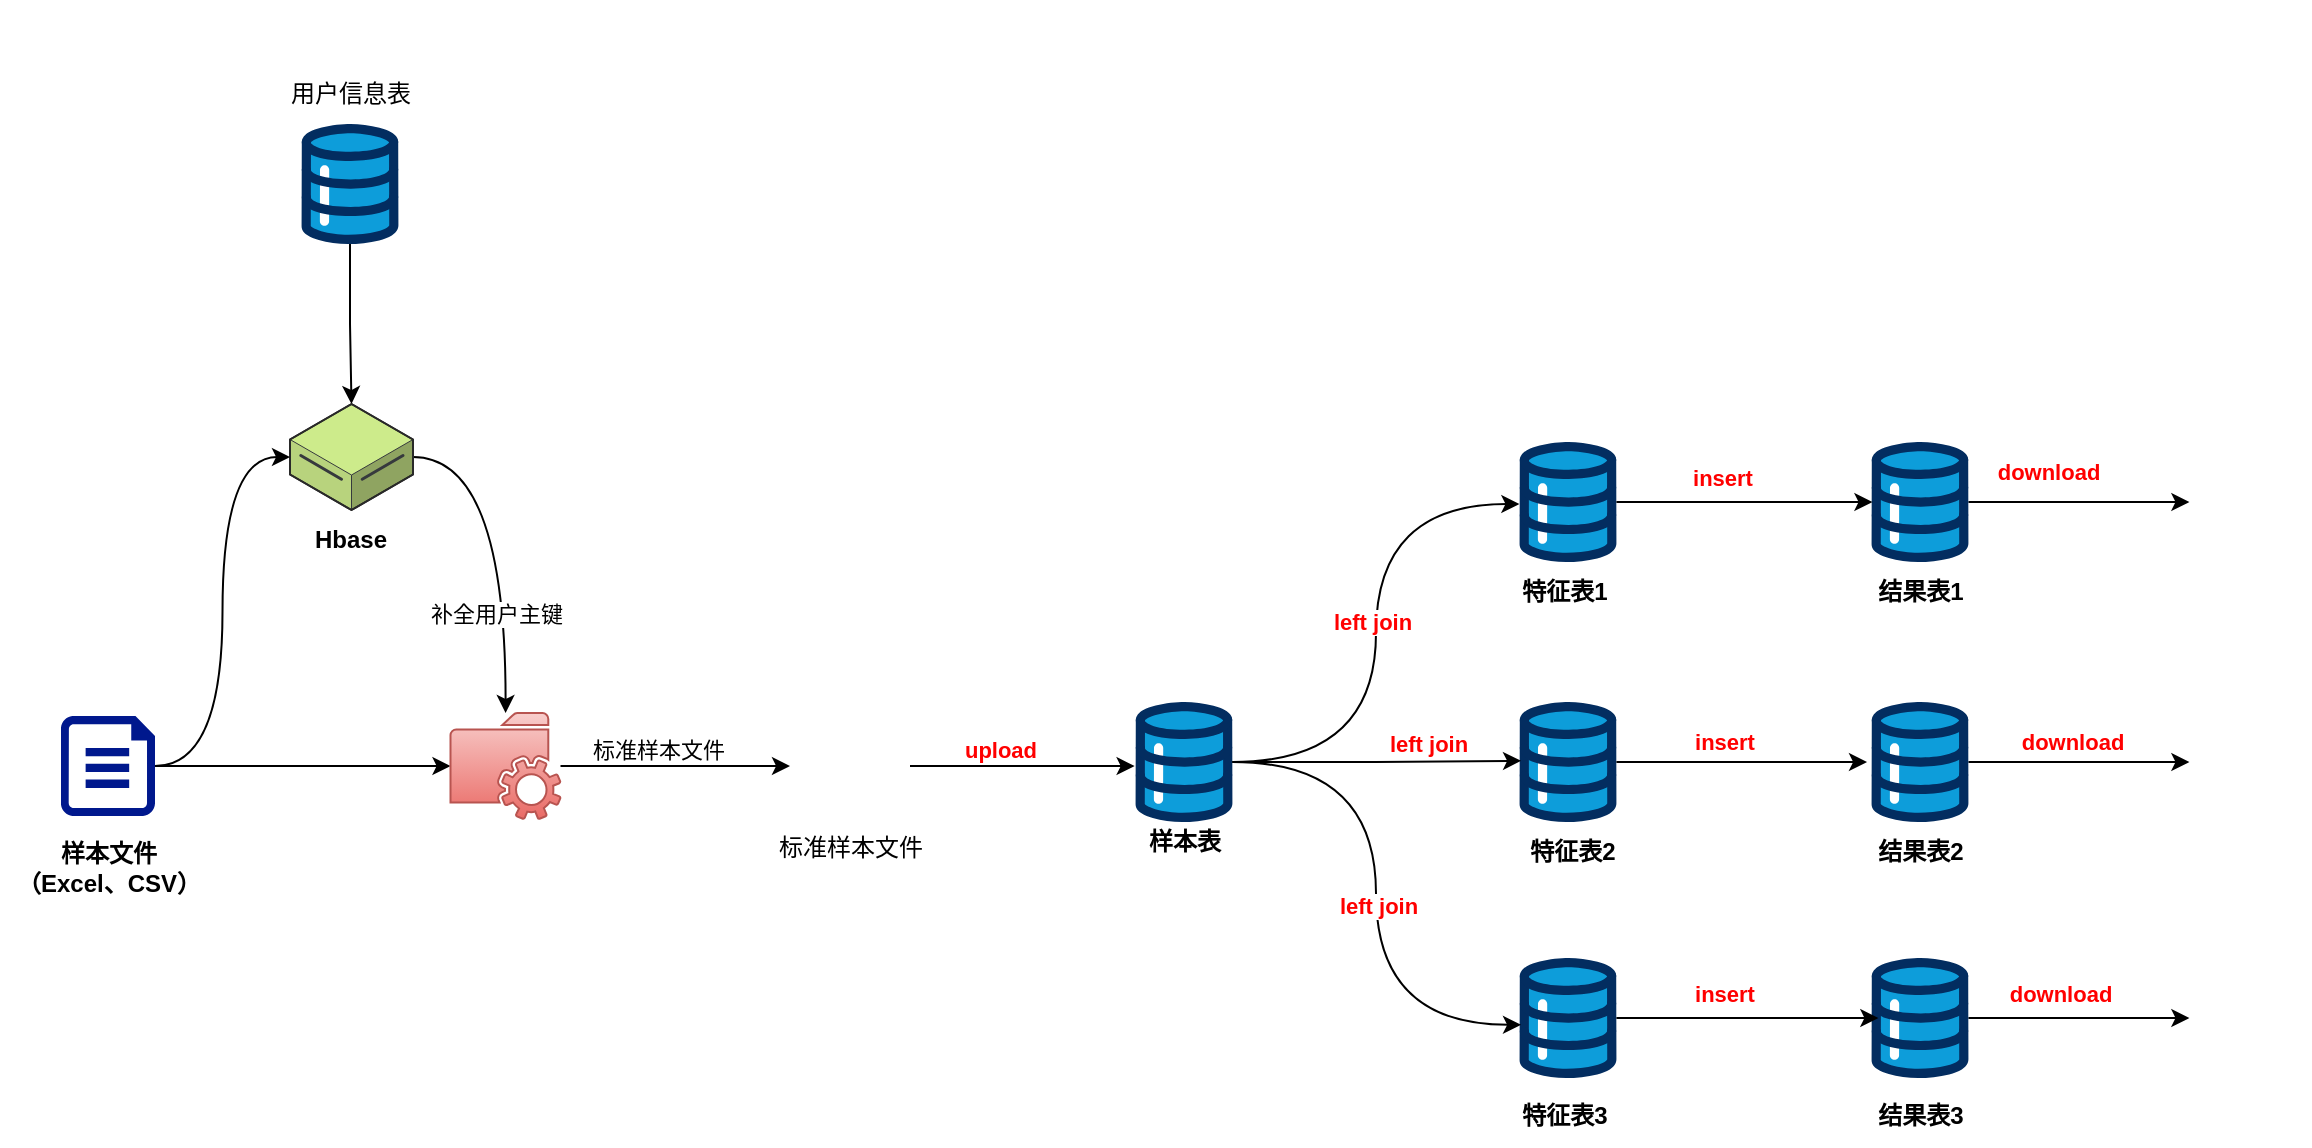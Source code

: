 <mxfile version="24.2.5" type="github">
  <diagram name="第 1 页" id="nS08pbbxPLxsnJHfObcM">
    <mxGraphModel dx="3190" dy="830" grid="0" gridSize="10" guides="1" tooltips="1" connect="1" arrows="1" fold="1" page="1" pageScale="1" pageWidth="1654" pageHeight="2336" math="0" shadow="0">
      <root>
        <mxCell id="0" />
        <mxCell id="1" parent="0" />
        <mxCell id="TP0C0GY9VGcONY3AiUD3-8" style="edgeStyle=orthogonalEdgeStyle;rounded=0;orthogonalLoop=1;jettySize=auto;html=1;exitX=1;exitY=0.5;exitDx=0;exitDy=0;exitPerimeter=0;" edge="1" parent="1" source="7YhYDcOaufsSBROJGKCy-3" target="TP0C0GY9VGcONY3AiUD3-6">
          <mxGeometry relative="1" as="geometry" />
        </mxCell>
        <mxCell id="7YhYDcOaufsSBROJGKCy-3" value="" style="sketch=0;aspect=fixed;pointerEvents=1;shadow=0;dashed=0;html=1;strokeColor=none;labelPosition=center;verticalLabelPosition=bottom;verticalAlign=top;align=center;fillColor=#00188D;shape=mxgraph.azure.file;fontStyle=1" parent="1" vertex="1">
          <mxGeometry x="23.5" y="462" width="47" height="50" as="geometry" />
        </mxCell>
        <mxCell id="7YhYDcOaufsSBROJGKCy-17" value="" style="edgeStyle=orthogonalEdgeStyle;rounded=0;orthogonalLoop=1;jettySize=auto;html=1;entryX=-0.002;entryY=0.517;entryDx=0;entryDy=0;entryPerimeter=0;curved=1;fontStyle=1" parent="1" source="7YhYDcOaufsSBROJGKCy-4" target="7YhYDcOaufsSBROJGKCy-13" edge="1">
          <mxGeometry relative="1" as="geometry">
            <mxPoint x="673.6" y="485" as="targetPoint" />
          </mxGeometry>
        </mxCell>
        <mxCell id="7YhYDcOaufsSBROJGKCy-45" value="left join" style="edgeLabel;html=1;align=center;verticalAlign=middle;resizable=0;points=[];fontStyle=1;fontColor=#FF0000;" parent="7YhYDcOaufsSBROJGKCy-17" vertex="1" connectable="0">
          <mxGeometry x="-0.002" y="2" relative="1" as="geometry">
            <mxPoint y="-6" as="offset" />
          </mxGeometry>
        </mxCell>
        <mxCell id="7YhYDcOaufsSBROJGKCy-4" value="" style="verticalLabelPosition=bottom;aspect=fixed;html=1;shape=mxgraph.salesforce.data;fontStyle=1" parent="1" vertex="1">
          <mxGeometry x="560.7" y="455" width="48.6" height="60" as="geometry" />
        </mxCell>
        <mxCell id="7YhYDcOaufsSBROJGKCy-5" value="样本文件&lt;div&gt;（Excel、CSV）&lt;/div&gt;" style="text;html=1;align=center;verticalAlign=middle;resizable=0;points=[];autosize=1;strokeColor=none;fillColor=none;fontStyle=1" parent="1" vertex="1">
          <mxGeometry x="-7" y="517" width="108" height="41" as="geometry" />
        </mxCell>
        <mxCell id="7YhYDcOaufsSBROJGKCy-7" value="样本表" style="text;html=1;align=center;verticalAlign=middle;resizable=0;points=[];autosize=1;strokeColor=none;fillColor=none;fontStyle=1" parent="1" vertex="1">
          <mxGeometry x="555" y="510" width="60" height="30" as="geometry" />
        </mxCell>
        <mxCell id="TP0C0GY9VGcONY3AiUD3-15" style="edgeStyle=orthogonalEdgeStyle;rounded=0;orthogonalLoop=1;jettySize=auto;html=1;" edge="1" parent="1" source="7YhYDcOaufsSBROJGKCy-8" target="7YhYDcOaufsSBROJGKCy-55">
          <mxGeometry relative="1" as="geometry" />
        </mxCell>
        <mxCell id="7YhYDcOaufsSBROJGKCy-8" value="" style="verticalLabelPosition=bottom;aspect=fixed;html=1;shape=mxgraph.salesforce.data;fontStyle=1" parent="1" vertex="1">
          <mxGeometry x="143.7" y="166" width="48.6" height="60" as="geometry" />
        </mxCell>
        <mxCell id="7YhYDcOaufsSBROJGKCy-13" value="" style="verticalLabelPosition=bottom;aspect=fixed;html=1;shape=mxgraph.salesforce.data;fontStyle=1" parent="1" vertex="1">
          <mxGeometry x="752.7" y="325" width="48.6" height="60" as="geometry" />
        </mxCell>
        <mxCell id="7YhYDcOaufsSBROJGKCy-15" value="特征表1" style="text;html=1;align=center;verticalAlign=middle;resizable=0;points=[];autosize=1;strokeColor=none;fillColor=none;fontStyle=1" parent="1" vertex="1">
          <mxGeometry x="739.7" y="385" width="70" height="30" as="geometry" />
        </mxCell>
        <mxCell id="7YhYDcOaufsSBROJGKCy-18" value="" style="verticalLabelPosition=bottom;aspect=fixed;html=1;shape=mxgraph.salesforce.data;fontStyle=1" parent="1" vertex="1">
          <mxGeometry x="752.7" y="455" width="48.6" height="60" as="geometry" />
        </mxCell>
        <mxCell id="7YhYDcOaufsSBROJGKCy-19" value="特征表2" style="text;html=1;align=center;verticalAlign=middle;resizable=0;points=[];autosize=1;strokeColor=none;fillColor=none;fontStyle=1" parent="1" vertex="1">
          <mxGeometry x="743.7" y="515" width="70" height="30" as="geometry" />
        </mxCell>
        <mxCell id="7YhYDcOaufsSBROJGKCy-20" value="" style="verticalLabelPosition=bottom;aspect=fixed;html=1;shape=mxgraph.salesforce.data;fontStyle=1" parent="1" vertex="1">
          <mxGeometry x="752.7" y="583" width="48.6" height="60" as="geometry" />
        </mxCell>
        <mxCell id="7YhYDcOaufsSBROJGKCy-21" value="特征表3" style="text;html=1;align=center;verticalAlign=middle;resizable=0;points=[];autosize=1;strokeColor=none;fillColor=none;fontStyle=1" parent="1" vertex="1">
          <mxGeometry x="739.7" y="647" width="70" height="30" as="geometry" />
        </mxCell>
        <mxCell id="7YhYDcOaufsSBROJGKCy-25" style="edgeStyle=orthogonalEdgeStyle;rounded=0;orthogonalLoop=1;jettySize=auto;html=1;entryX=0.015;entryY=0.49;entryDx=0;entryDy=0;entryPerimeter=0;fontStyle=1" parent="1" source="7YhYDcOaufsSBROJGKCy-4" target="7YhYDcOaufsSBROJGKCy-18" edge="1">
          <mxGeometry relative="1" as="geometry" />
        </mxCell>
        <mxCell id="7YhYDcOaufsSBROJGKCy-48" value="left join" style="edgeLabel;html=1;align=center;verticalAlign=middle;resizable=0;points=[];fontStyle=1;fontColor=#FF0000;" parent="7YhYDcOaufsSBROJGKCy-25" vertex="1" connectable="0">
          <mxGeometry x="0.059" y="-2" relative="1" as="geometry">
            <mxPoint x="22" y="-11" as="offset" />
          </mxGeometry>
        </mxCell>
        <mxCell id="7YhYDcOaufsSBROJGKCy-26" style="edgeStyle=orthogonalEdgeStyle;rounded=0;orthogonalLoop=1;jettySize=auto;html=1;entryX=0.015;entryY=0.557;entryDx=0;entryDy=0;entryPerimeter=0;curved=1;fontStyle=1" parent="1" source="7YhYDcOaufsSBROJGKCy-4" target="7YhYDcOaufsSBROJGKCy-20" edge="1">
          <mxGeometry relative="1" as="geometry" />
        </mxCell>
        <mxCell id="7YhYDcOaufsSBROJGKCy-47" value="left join" style="edgeLabel;html=1;align=center;verticalAlign=middle;resizable=0;points=[];fontStyle=1;fontColor=#FF0000;" parent="7YhYDcOaufsSBROJGKCy-26" vertex="1" connectable="0">
          <mxGeometry x="0.044" y="1" relative="1" as="geometry">
            <mxPoint as="offset" />
          </mxGeometry>
        </mxCell>
        <mxCell id="7YhYDcOaufsSBROJGKCy-40" style="edgeStyle=orthogonalEdgeStyle;rounded=0;orthogonalLoop=1;jettySize=auto;html=1;fontStyle=1" parent="1" source="7YhYDcOaufsSBROJGKCy-27" target="7YhYDcOaufsSBROJGKCy-39" edge="1">
          <mxGeometry relative="1" as="geometry" />
        </mxCell>
        <mxCell id="7YhYDcOaufsSBROJGKCy-52" value="download" style="edgeLabel;html=1;align=center;verticalAlign=middle;resizable=0;points=[];fontStyle=1;fontColor=#FF0000;" parent="7YhYDcOaufsSBROJGKCy-40" vertex="1" connectable="0">
          <mxGeometry x="-0.074" y="-2" relative="1" as="geometry">
            <mxPoint x="-11" y="-17" as="offset" />
          </mxGeometry>
        </mxCell>
        <mxCell id="7YhYDcOaufsSBROJGKCy-27" value="" style="verticalLabelPosition=bottom;aspect=fixed;html=1;shape=mxgraph.salesforce.data;fontStyle=1;fillColor=#cdeb8b;strokeColor=#36393d;" parent="1" vertex="1">
          <mxGeometry x="928.7" y="325" width="48.6" height="60" as="geometry" />
        </mxCell>
        <mxCell id="7YhYDcOaufsSBROJGKCy-28" value="结果表1" style="text;html=1;align=center;verticalAlign=middle;resizable=0;points=[];autosize=1;strokeColor=none;fillColor=none;fontStyle=1" parent="1" vertex="1">
          <mxGeometry x="918" y="385" width="70" height="30" as="geometry" />
        </mxCell>
        <mxCell id="7YhYDcOaufsSBROJGKCy-29" style="edgeStyle=orthogonalEdgeStyle;rounded=0;orthogonalLoop=1;jettySize=auto;html=1;entryX=0.009;entryY=0.5;entryDx=0;entryDy=0;entryPerimeter=0;fontStyle=1" parent="1" source="7YhYDcOaufsSBROJGKCy-13" target="7YhYDcOaufsSBROJGKCy-27" edge="1">
          <mxGeometry relative="1" as="geometry" />
        </mxCell>
        <mxCell id="7YhYDcOaufsSBROJGKCy-49" value="insert" style="edgeLabel;html=1;align=center;verticalAlign=middle;resizable=0;points=[];fontStyle=1;fontColor=#FF0000;" parent="7YhYDcOaufsSBROJGKCy-29" vertex="1" connectable="0">
          <mxGeometry x="-0.161" relative="1" as="geometry">
            <mxPoint x="-1" y="-12" as="offset" />
          </mxGeometry>
        </mxCell>
        <mxCell id="7YhYDcOaufsSBROJGKCy-42" style="edgeStyle=orthogonalEdgeStyle;rounded=0;orthogonalLoop=1;jettySize=auto;html=1;fontStyle=1" parent="1" source="7YhYDcOaufsSBROJGKCy-30" target="7YhYDcOaufsSBROJGKCy-41" edge="1">
          <mxGeometry relative="1" as="geometry" />
        </mxCell>
        <mxCell id="7YhYDcOaufsSBROJGKCy-53" value="download" style="edgeLabel;html=1;align=center;verticalAlign=middle;resizable=0;points=[];fontStyle=1;fontColor=#FF0000;" parent="7YhYDcOaufsSBROJGKCy-42" vertex="1" connectable="0">
          <mxGeometry x="-0.25" y="-2" relative="1" as="geometry">
            <mxPoint x="10" y="-12" as="offset" />
          </mxGeometry>
        </mxCell>
        <mxCell id="7YhYDcOaufsSBROJGKCy-30" value="" style="verticalLabelPosition=bottom;aspect=fixed;html=1;shape=mxgraph.salesforce.data;fontStyle=1;fillColor=#cdeb8b;strokeColor=#36393d;" parent="1" vertex="1">
          <mxGeometry x="928.7" y="455" width="48.6" height="60" as="geometry" />
        </mxCell>
        <mxCell id="7YhYDcOaufsSBROJGKCy-31" value="结果表2" style="text;html=1;align=center;verticalAlign=middle;resizable=0;points=[];autosize=1;strokeColor=none;fillColor=none;fontStyle=1" parent="1" vertex="1">
          <mxGeometry x="918" y="515" width="70" height="30" as="geometry" />
        </mxCell>
        <mxCell id="7YhYDcOaufsSBROJGKCy-33" style="edgeStyle=orthogonalEdgeStyle;rounded=0;orthogonalLoop=1;jettySize=auto;html=1;entryX=-0.047;entryY=0.5;entryDx=0;entryDy=0;entryPerimeter=0;fontStyle=1" parent="1" source="7YhYDcOaufsSBROJGKCy-18" target="7YhYDcOaufsSBROJGKCy-30" edge="1">
          <mxGeometry relative="1" as="geometry" />
        </mxCell>
        <mxCell id="7YhYDcOaufsSBROJGKCy-50" value="insert" style="edgeLabel;html=1;align=center;verticalAlign=middle;resizable=0;points=[];fontStyle=1;fontColor=#FF0000;" parent="7YhYDcOaufsSBROJGKCy-33" vertex="1" connectable="0">
          <mxGeometry x="-0.149" y="1" relative="1" as="geometry">
            <mxPoint y="-9" as="offset" />
          </mxGeometry>
        </mxCell>
        <mxCell id="7YhYDcOaufsSBROJGKCy-44" style="edgeStyle=orthogonalEdgeStyle;rounded=0;orthogonalLoop=1;jettySize=auto;html=1;fontStyle=1" parent="1" source="7YhYDcOaufsSBROJGKCy-34" target="7YhYDcOaufsSBROJGKCy-43" edge="1">
          <mxGeometry relative="1" as="geometry" />
        </mxCell>
        <mxCell id="7YhYDcOaufsSBROJGKCy-54" value="download" style="edgeLabel;html=1;align=center;verticalAlign=middle;resizable=0;points=[];fontStyle=1;fontColor=#FF0000;" parent="7YhYDcOaufsSBROJGKCy-44" vertex="1" connectable="0">
          <mxGeometry x="-0.064" y="1" relative="1" as="geometry">
            <mxPoint x="-6" y="-11" as="offset" />
          </mxGeometry>
        </mxCell>
        <mxCell id="7YhYDcOaufsSBROJGKCy-34" value="" style="verticalLabelPosition=bottom;aspect=fixed;html=1;shape=mxgraph.salesforce.data;fontStyle=1;fillColor=#cdeb8b;strokeColor=#36393d;" parent="1" vertex="1">
          <mxGeometry x="928.7" y="583" width="48.6" height="60" as="geometry" />
        </mxCell>
        <mxCell id="7YhYDcOaufsSBROJGKCy-35" value="结果表3" style="text;html=1;align=center;verticalAlign=middle;resizable=0;points=[];autosize=1;strokeColor=none;fillColor=none;fontStyle=1" parent="1" vertex="1">
          <mxGeometry x="918" y="647" width="70" height="30" as="geometry" />
        </mxCell>
        <mxCell id="7YhYDcOaufsSBROJGKCy-36" style="edgeStyle=orthogonalEdgeStyle;rounded=0;orthogonalLoop=1;jettySize=auto;html=1;entryX=0.07;entryY=0.5;entryDx=0;entryDy=0;entryPerimeter=0;fontStyle=1" parent="1" source="7YhYDcOaufsSBROJGKCy-20" target="7YhYDcOaufsSBROJGKCy-34" edge="1">
          <mxGeometry relative="1" as="geometry" />
        </mxCell>
        <mxCell id="7YhYDcOaufsSBROJGKCy-51" value="insert" style="edgeLabel;html=1;align=center;verticalAlign=middle;resizable=0;points=[];fontStyle=1;fontColor=#FF0000;" parent="7YhYDcOaufsSBROJGKCy-36" vertex="1" connectable="0">
          <mxGeometry x="-0.195" y="-1" relative="1" as="geometry">
            <mxPoint x="1" y="-13" as="offset" />
          </mxGeometry>
        </mxCell>
        <mxCell id="7YhYDcOaufsSBROJGKCy-39" value="" style="shape=image;html=1;verticalAlign=top;verticalLabelPosition=bottom;labelBackgroundColor=#ffffff;imageAspect=0;aspect=fixed;image=https://cdn1.iconfinder.com/data/icons/Futurosoft%20Icons%200.5.2/128x128/mimetypes/xls.png;fontStyle=1" parent="1" vertex="1">
          <mxGeometry x="1087.7" y="325" width="60" height="60" as="geometry" />
        </mxCell>
        <mxCell id="7YhYDcOaufsSBROJGKCy-41" value="" style="shape=image;html=1;verticalAlign=top;verticalLabelPosition=bottom;labelBackgroundColor=#ffffff;imageAspect=0;aspect=fixed;image=https://cdn1.iconfinder.com/data/icons/Futurosoft%20Icons%200.5.2/128x128/mimetypes/xls.png;fontStyle=1" parent="1" vertex="1">
          <mxGeometry x="1087.7" y="455" width="60" height="60" as="geometry" />
        </mxCell>
        <mxCell id="7YhYDcOaufsSBROJGKCy-43" value="" style="shape=image;html=1;verticalAlign=top;verticalLabelPosition=bottom;labelBackgroundColor=#ffffff;imageAspect=0;aspect=fixed;image=https://cdn1.iconfinder.com/data/icons/Futurosoft%20Icons%200.5.2/128x128/mimetypes/xls.png;fontStyle=1" parent="1" vertex="1">
          <mxGeometry x="1087.7" y="583" width="60" height="60" as="geometry" />
        </mxCell>
        <mxCell id="TP0C0GY9VGcONY3AiUD3-13" style="edgeStyle=orthogonalEdgeStyle;rounded=0;orthogonalLoop=1;jettySize=auto;html=1;curved=1;" edge="1" parent="1" source="7YhYDcOaufsSBROJGKCy-55" target="TP0C0GY9VGcONY3AiUD3-6">
          <mxGeometry relative="1" as="geometry" />
        </mxCell>
        <mxCell id="TP0C0GY9VGcONY3AiUD3-18" value="补全用户主键" style="edgeLabel;html=1;align=center;verticalAlign=middle;resizable=0;points=[];" vertex="1" connectable="0" parent="TP0C0GY9VGcONY3AiUD3-13">
          <mxGeometry x="0.2" y="-3" relative="1" as="geometry">
            <mxPoint x="-2" y="20" as="offset" />
          </mxGeometry>
        </mxCell>
        <mxCell id="7YhYDcOaufsSBROJGKCy-55" value="" style="verticalLabelPosition=bottom;html=1;verticalAlign=top;strokeWidth=1;align=center;outlineConnect=0;dashed=0;outlineConnect=0;shape=mxgraph.aws3d.dataServer;strokeColor=#36393d;aspect=fixed;fontStyle=1;fillColor=#cdeb8b;" parent="1" vertex="1">
          <mxGeometry x="138" y="306" width="61.5" height="53" as="geometry" />
        </mxCell>
        <mxCell id="7YhYDcOaufsSBROJGKCy-57" value="Hbase" style="text;html=1;align=center;verticalAlign=middle;resizable=0;points=[];autosize=1;strokeColor=none;fillColor=none;fontStyle=1" parent="1" vertex="1">
          <mxGeometry x="138" y="359" width="60" height="30" as="geometry" />
        </mxCell>
        <mxCell id="TP0C0GY9VGcONY3AiUD3-1" value="" style="shape=image;html=1;verticalAlign=top;verticalLabelPosition=bottom;labelBackgroundColor=#ffffff;imageAspect=0;aspect=fixed;image=https://cdn1.iconfinder.com/data/icons/Futurosoft%20Icons%200.5.2/128x128/mimetypes/xls.png;fontStyle=1" vertex="1" parent="1">
          <mxGeometry x="388" y="457" width="60" height="60" as="geometry" />
        </mxCell>
        <mxCell id="TP0C0GY9VGcONY3AiUD3-3" style="edgeStyle=orthogonalEdgeStyle;rounded=0;orthogonalLoop=1;jettySize=auto;html=1;entryX=-0.01;entryY=0.534;entryDx=0;entryDy=0;entryPerimeter=0;" edge="1" parent="1" source="TP0C0GY9VGcONY3AiUD3-1" target="7YhYDcOaufsSBROJGKCy-4">
          <mxGeometry relative="1" as="geometry" />
        </mxCell>
        <mxCell id="TP0C0GY9VGcONY3AiUD3-4" value="&lt;b&gt;upload&lt;/b&gt;" style="edgeLabel;html=1;align=center;verticalAlign=middle;resizable=0;points=[];fontColor=#FF0000;" vertex="1" connectable="0" parent="TP0C0GY9VGcONY3AiUD3-3">
          <mxGeometry x="-0.304" y="-1" relative="1" as="geometry">
            <mxPoint x="6" y="-9" as="offset" />
          </mxGeometry>
        </mxCell>
        <mxCell id="TP0C0GY9VGcONY3AiUD3-7" style="edgeStyle=orthogonalEdgeStyle;rounded=0;orthogonalLoop=1;jettySize=auto;html=1;" edge="1" parent="1" source="TP0C0GY9VGcONY3AiUD3-6" target="TP0C0GY9VGcONY3AiUD3-1">
          <mxGeometry relative="1" as="geometry" />
        </mxCell>
        <mxCell id="TP0C0GY9VGcONY3AiUD3-9" value="标准样本文件" style="edgeLabel;html=1;align=center;verticalAlign=middle;resizable=0;points=[];" vertex="1" connectable="0" parent="TP0C0GY9VGcONY3AiUD3-7">
          <mxGeometry x="-0.202" relative="1" as="geometry">
            <mxPoint x="2" y="-8" as="offset" />
          </mxGeometry>
        </mxCell>
        <mxCell id="TP0C0GY9VGcONY3AiUD3-6" value="" style="sketch=0;pointerEvents=1;shadow=0;dashed=0;html=1;strokeColor=#b85450;fillColor=#f8cecc;labelPosition=center;verticalLabelPosition=bottom;verticalAlign=top;outlineConnect=0;align=center;shape=mxgraph.office.services.network_file_share_service;gradientColor=#ea6b66;" vertex="1" parent="1">
          <mxGeometry x="218.25" y="460.5" width="55" height="53" as="geometry" />
        </mxCell>
        <mxCell id="TP0C0GY9VGcONY3AiUD3-12" style="edgeStyle=orthogonalEdgeStyle;rounded=0;orthogonalLoop=1;jettySize=auto;html=1;entryX=1;entryY=0.5;entryDx=0;entryDy=0;entryPerimeter=0;endArrow=none;endFill=0;curved=1;startArrow=classic;startFill=1;" edge="1" parent="1" source="7YhYDcOaufsSBROJGKCy-55" target="7YhYDcOaufsSBROJGKCy-3">
          <mxGeometry relative="1" as="geometry" />
        </mxCell>
        <mxCell id="TP0C0GY9VGcONY3AiUD3-14" value="标准样本文件" style="text;html=1;align=center;verticalAlign=middle;resizable=0;points=[];autosize=1;strokeColor=none;fillColor=none;" vertex="1" parent="1">
          <mxGeometry x="373" y="515" width="90" height="26" as="geometry" />
        </mxCell>
        <mxCell id="TP0C0GY9VGcONY3AiUD3-16" value="&lt;span style=&quot;color: rgba(0, 0, 0, 0); font-family: monospace; font-size: 0px; text-align: start;&quot;&gt;y&lt;/span&gt;" style="text;html=1;align=center;verticalAlign=middle;resizable=0;points=[];autosize=1;strokeColor=none;fillColor=none;" vertex="1" parent="1">
          <mxGeometry x="166.75" y="104" width="18" height="26" as="geometry" />
        </mxCell>
        <mxCell id="TP0C0GY9VGcONY3AiUD3-17" value="用户信息表" style="text;html=1;align=center;verticalAlign=middle;resizable=0;points=[];autosize=1;strokeColor=none;fillColor=none;" vertex="1" parent="1">
          <mxGeometry x="129" y="138" width="78" height="26" as="geometry" />
        </mxCell>
      </root>
    </mxGraphModel>
  </diagram>
</mxfile>
